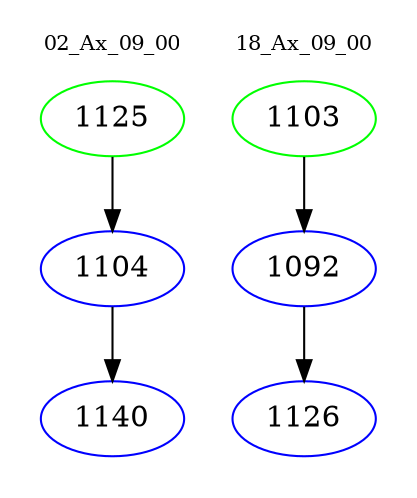 digraph{
subgraph cluster_0 {
color = white
label = "02_Ax_09_00";
fontsize=10;
T0_1125 [label="1125", color="green"]
T0_1125 -> T0_1104 [color="black"]
T0_1104 [label="1104", color="blue"]
T0_1104 -> T0_1140 [color="black"]
T0_1140 [label="1140", color="blue"]
}
subgraph cluster_1 {
color = white
label = "18_Ax_09_00";
fontsize=10;
T1_1103 [label="1103", color="green"]
T1_1103 -> T1_1092 [color="black"]
T1_1092 [label="1092", color="blue"]
T1_1092 -> T1_1126 [color="black"]
T1_1126 [label="1126", color="blue"]
}
}

